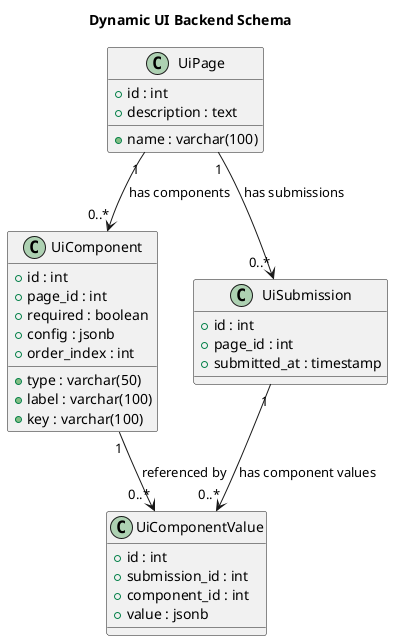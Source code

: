 @startuml
title Dynamic UI Backend Schema

' ----------------- Classes -----------------
class UiPage {
    +id : int
    +name : varchar(100)
    +description : text
}

class UiComponent {
    +id : int
    +page_id : int
    +type : varchar(50)
    +label : varchar(100)
    +key : varchar(100)
    +required : boolean
    +config : jsonb
    +order_index : int
}

class UiSubmission {
    +id : int
    +page_id : int
    +submitted_at : timestamp
}

class UiComponentValue {
    +id : int
    +submission_id : int
    +component_id : int
    +value : jsonb
}

' ----------------- Relationships -----------------
UiPage "1" --> "0..*" UiComponent : has components
UiPage "1" --> "0..*" UiSubmission : has submissions
UiComponent "1" --> "0..*" UiComponentValue : referenced by
UiSubmission "1" --> "0..*" UiComponentValue : has component values

@enduml